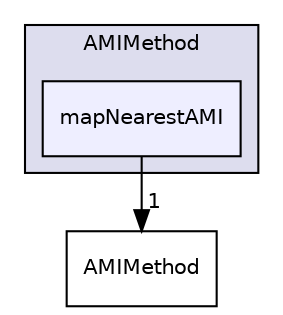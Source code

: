 digraph "src/meshTools/AMIInterpolation/AMIInterpolation/AMIMethod/mapNearestAMI" {
  bgcolor=transparent;
  compound=true
  node [ fontsize="10", fontname="Helvetica"];
  edge [ labelfontsize="10", labelfontname="Helvetica"];
  subgraph clusterdir_ae2d92df690883ffa2776ae6ca73d07f {
    graph [ bgcolor="#ddddee", pencolor="black", label="AMIMethod" fontname="Helvetica", fontsize="10", URL="dir_ae2d92df690883ffa2776ae6ca73d07f.html"]
  dir_0cf247861992aace6002d80e651b3826 [shape=box, label="mapNearestAMI", style="filled", fillcolor="#eeeeff", pencolor="black", URL="dir_0cf247861992aace6002d80e651b3826.html"];
  }
  dir_ab8d48b795ec09a4d7d6714f080de9a7 [shape=box label="AMIMethod" URL="dir_ab8d48b795ec09a4d7d6714f080de9a7.html"];
  dir_0cf247861992aace6002d80e651b3826->dir_ab8d48b795ec09a4d7d6714f080de9a7 [headlabel="1", labeldistance=1.5 headhref="dir_001794_001791.html"];
}
